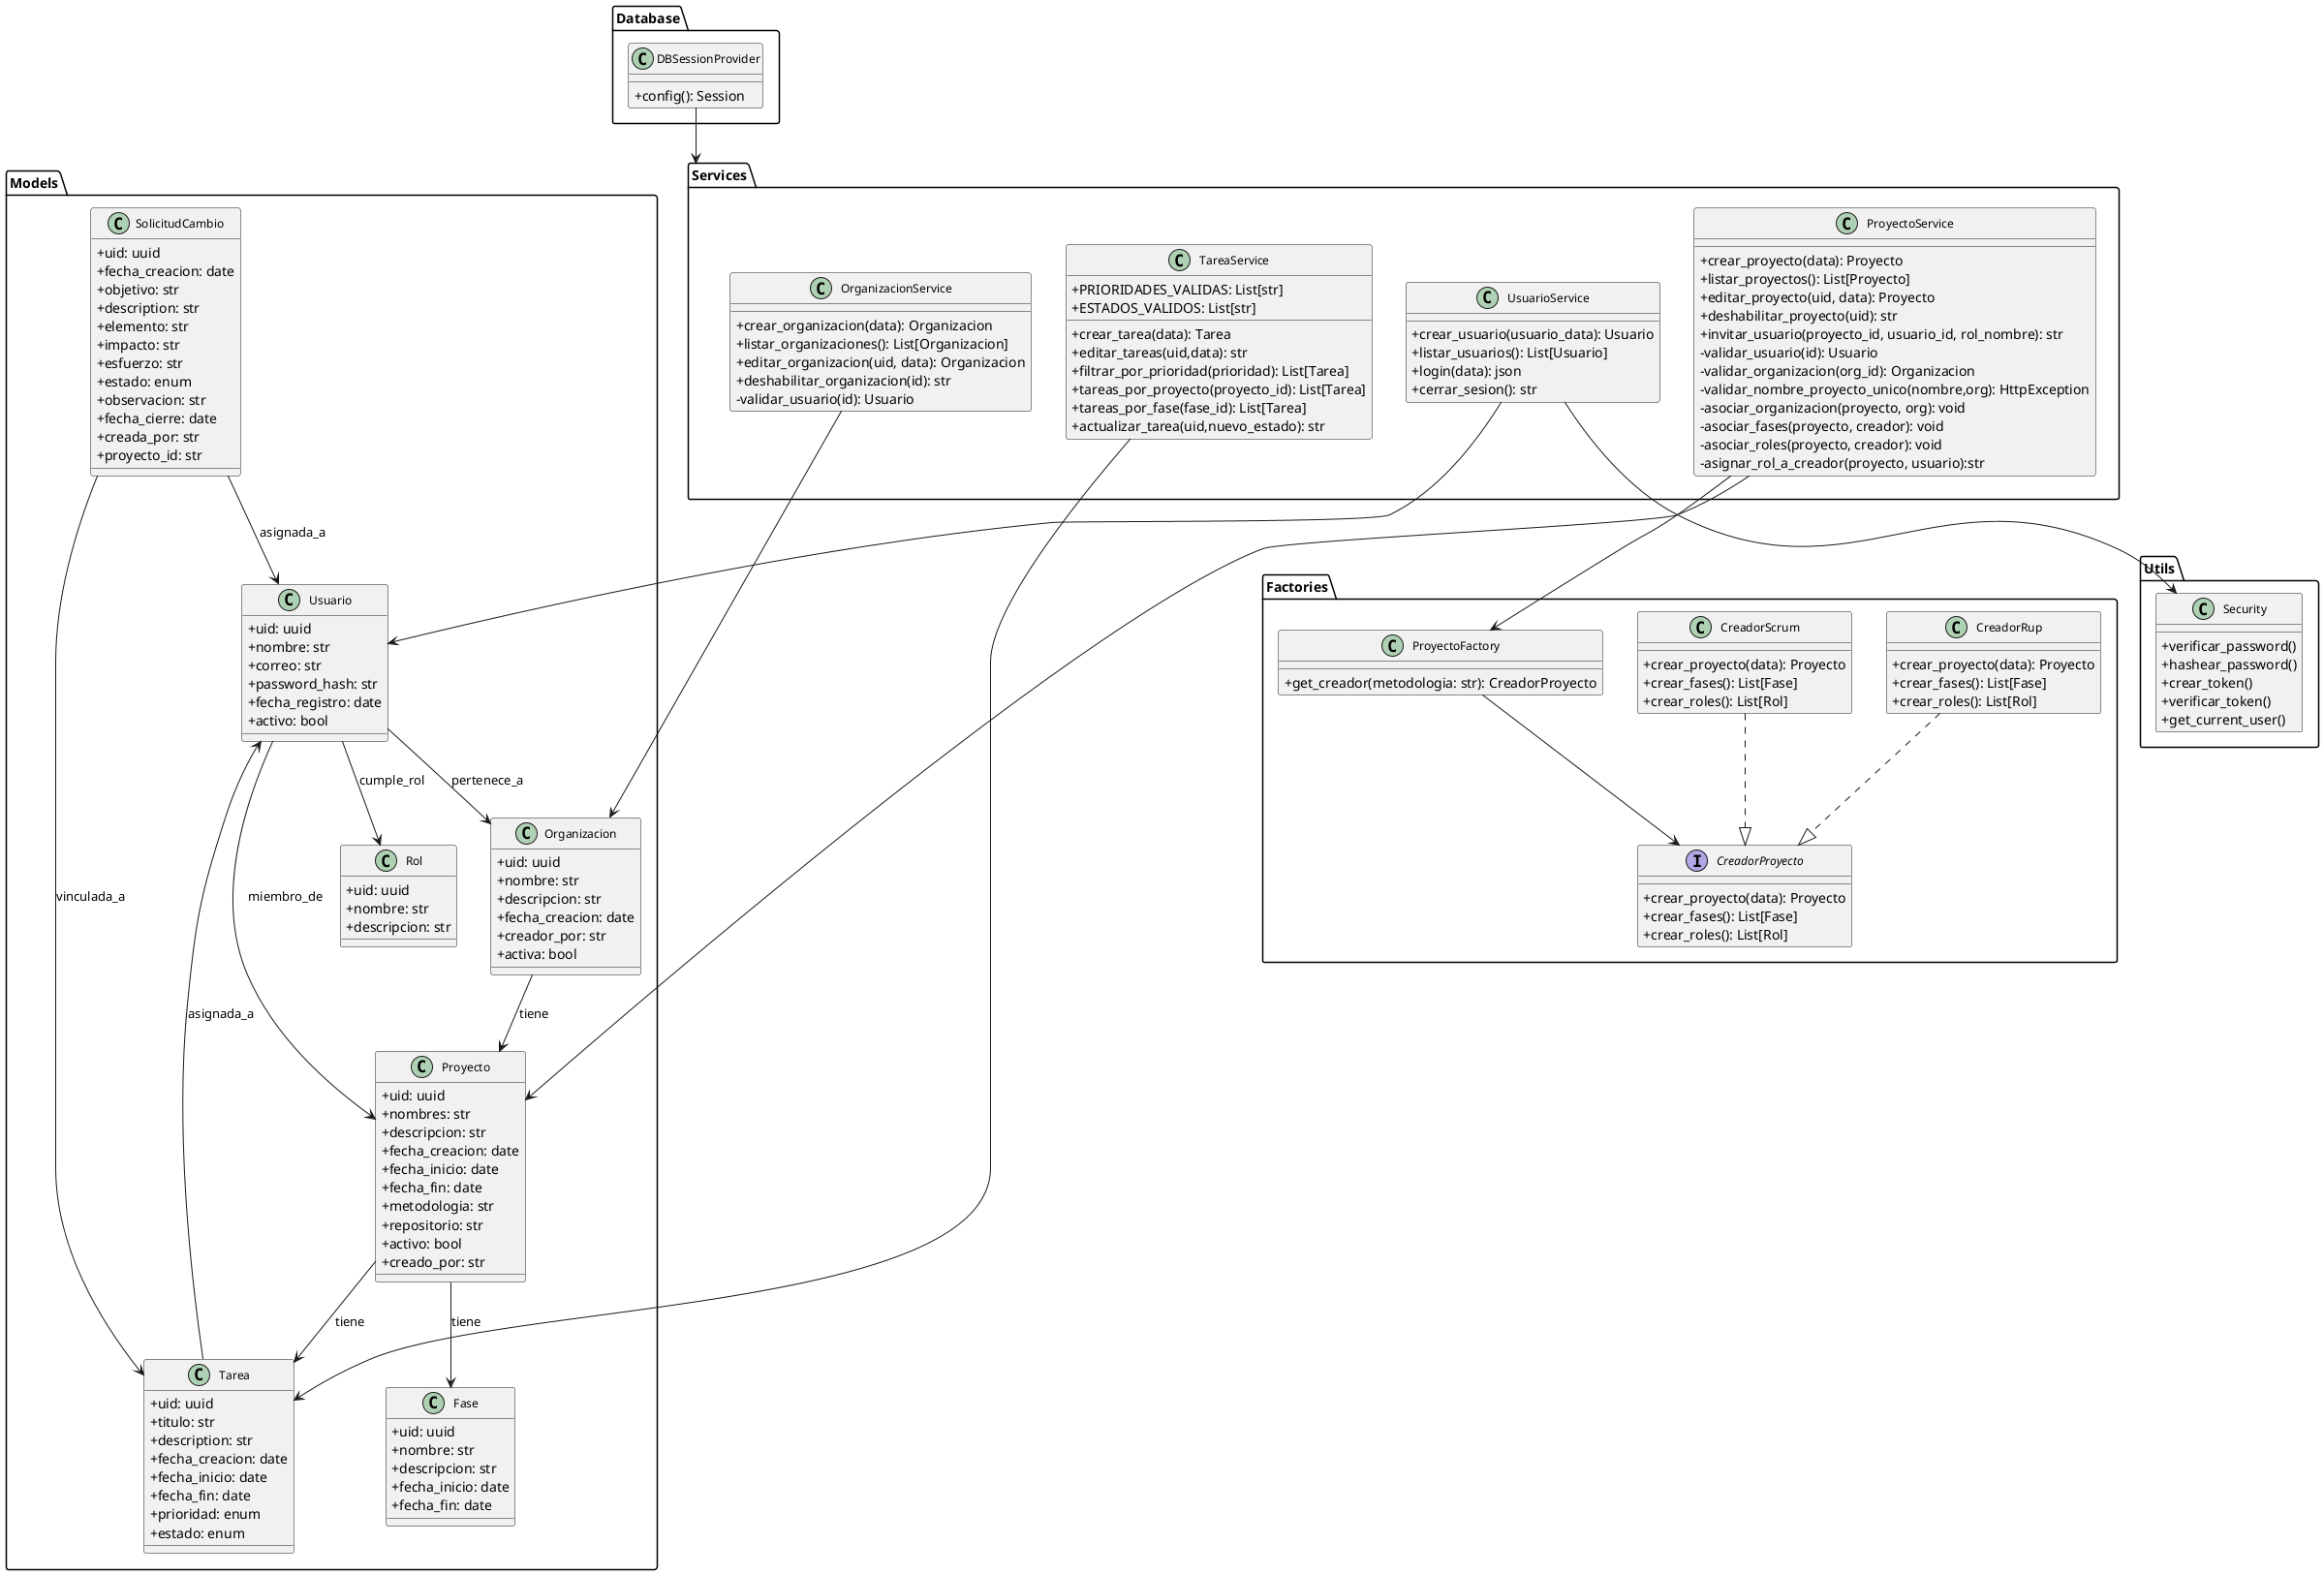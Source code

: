 @startuml DiagramaClases

skinparam classAttributeIconSize 0
skinparam classFontSize 12

package "Models"{
    class Usuario {
        +uid: uuid
        +nombre: str
        +correo: str
        +password_hash: str
        +fecha_registro: date
        +activo: bool
    }
    class Tarea {
        +uid: uuid
        +titulo: str
        +description: str
        +fecha_creacion: date
        +fecha_inicio: date
        +fecha_fin: date
        +prioridad: enum
        +estado: enum
    }

    class SolicitudCambio {
        +uid: uuid
        +fecha_creacion: date
        +objetivo: str
        +description: str
        +elemento: str
        +impacto: str
        +esfuerzo: str
        +estado: enum
        +observacion: str
        +fecha_cierre: date
        +creada_por: str
        +proyecto_id: str
    }

    class Rol {
        +uid: uuid
        +nombre: str
        +descripcion: str
    }

    class Proyecto {
        +uid: uuid
        +nombres: str
        +descripcion: str
        +fecha_creacion: date
        +fecha_inicio: date
        +fecha_fin: date
        +metodologia: str
        +repositorio: str
        +activo: bool
        +creado_por: str
    }


    class Organizacion {
        +uid: uuid
        +nombre: str
        +descripcion: str
        +fecha_creacion: date
        +creador_por: str
        +activa: bool
    }


    class Fase {
        +uid: uuid
        +nombre: str
        +descripcion: str
        +fecha_inicio: date
        +fecha_fin: date
    }
}

package "Services" {
    class OrganizacionService {
        +crear_organizacion(data): Organizacion
        +listar_organizaciones(): List[Organizacion]
        +editar_organizacion(uid, data): Organizacion
        +deshabilitar_organizacion(id): str
        -validar_usuario(id): Usuario
    }

    class ProyectoService {
        +crear_proyecto(data): Proyecto
        +listar_proyectos(): List[Proyecto]
        +editar_proyecto(uid, data): Proyecto
        +deshabilitar_proyecto(uid): str
        +invitar_usuario(proyecto_id, usuario_id, rol_nombre): str
        -validar_usuario(id): Usuario
        -validar_organizacion(org_id): Organizacion
        -validar_nombre_proyecto_unico(nombre,org): HttpException
        -asociar_organizacion(proyecto, org): void
        -asociar_fases(proyecto, creador): void
        -asociar_roles(proyecto, creador): void
        -asignar_rol_a_creador(proyecto, usuario):str
    }

    class TareaService {
        +PRIORIDADES_VALIDAS: List[str]
        +ESTADOS_VALIDOS: List[str]
        +crear_tarea(data): Tarea
        +editar_tareas(uid,data): str
        +filtrar_por_prioridad(prioridad): List[Tarea]
        +tareas_por_proyecto(proyecto_id): List[Tarea]
        +tareas_por_fase(fase_id): List[Tarea]
        +actualizar_tarea(uid,nuevo_estado): str
    }

    class UsuarioService {
        +crear_usuario(usuario_data): Usuario
        +listar_usuarios(): List[Usuario]
        +login(data): json
        +cerrar_sesion(): str
    }

}


package "Factories"{
    interface CreadorProyecto {
        +crear_proyecto(data): Proyecto
        +crear_fases(): List[Fase]
        +crear_roles(): List[Rol]
    }

    class CreadorRup {
        +crear_proyecto(data): Proyecto
        +crear_fases(): List[Fase]
        +crear_roles(): List[Rol]
    }


    class CreadorScrum {
        +crear_proyecto(data): Proyecto
        +crear_fases(): List[Fase]
        +crear_roles(): List[Rol]
    }


    class ProyectoFactory {
        +get_creador(metodologia: str): CreadorProyecto
    }

}

package "Utils"{
    class Security {
        +verificar_password()
        +hashear_password()
        +crear_token()
        +verificar_token()
        +get_current_user()
    }
}

package "Database"{
    class DBSessionProvider {
        +config(): Session
    }
}

ProyectoFactory --> CreadorProyecto
CreadorRup ..|> CreadorProyecto
CreadorScrum ..|> CreadorProyecto
Usuario --> Rol:cumple_rol
Usuario --> Organizacion:pertenece_a
Organizacion --> Proyecto:tiene
Usuario --> Proyecto:miembro_de
Proyecto --> Fase:tiene
Proyecto --> Tarea:tiene
SolicitudCambio --> Usuario:asignada_a
SolicitudCambio --> Tarea:vinculada_a
Tarea --> Usuario:asignada_a

UsuarioService --> Usuario
OrganizacionService --> Organizacion
ProyectoService --> Proyecto
TareaService --> Tarea

ProyectoService --> ProyectoFactory
DBSessionProvider --> Services

UsuarioService --> Security

@enduml
